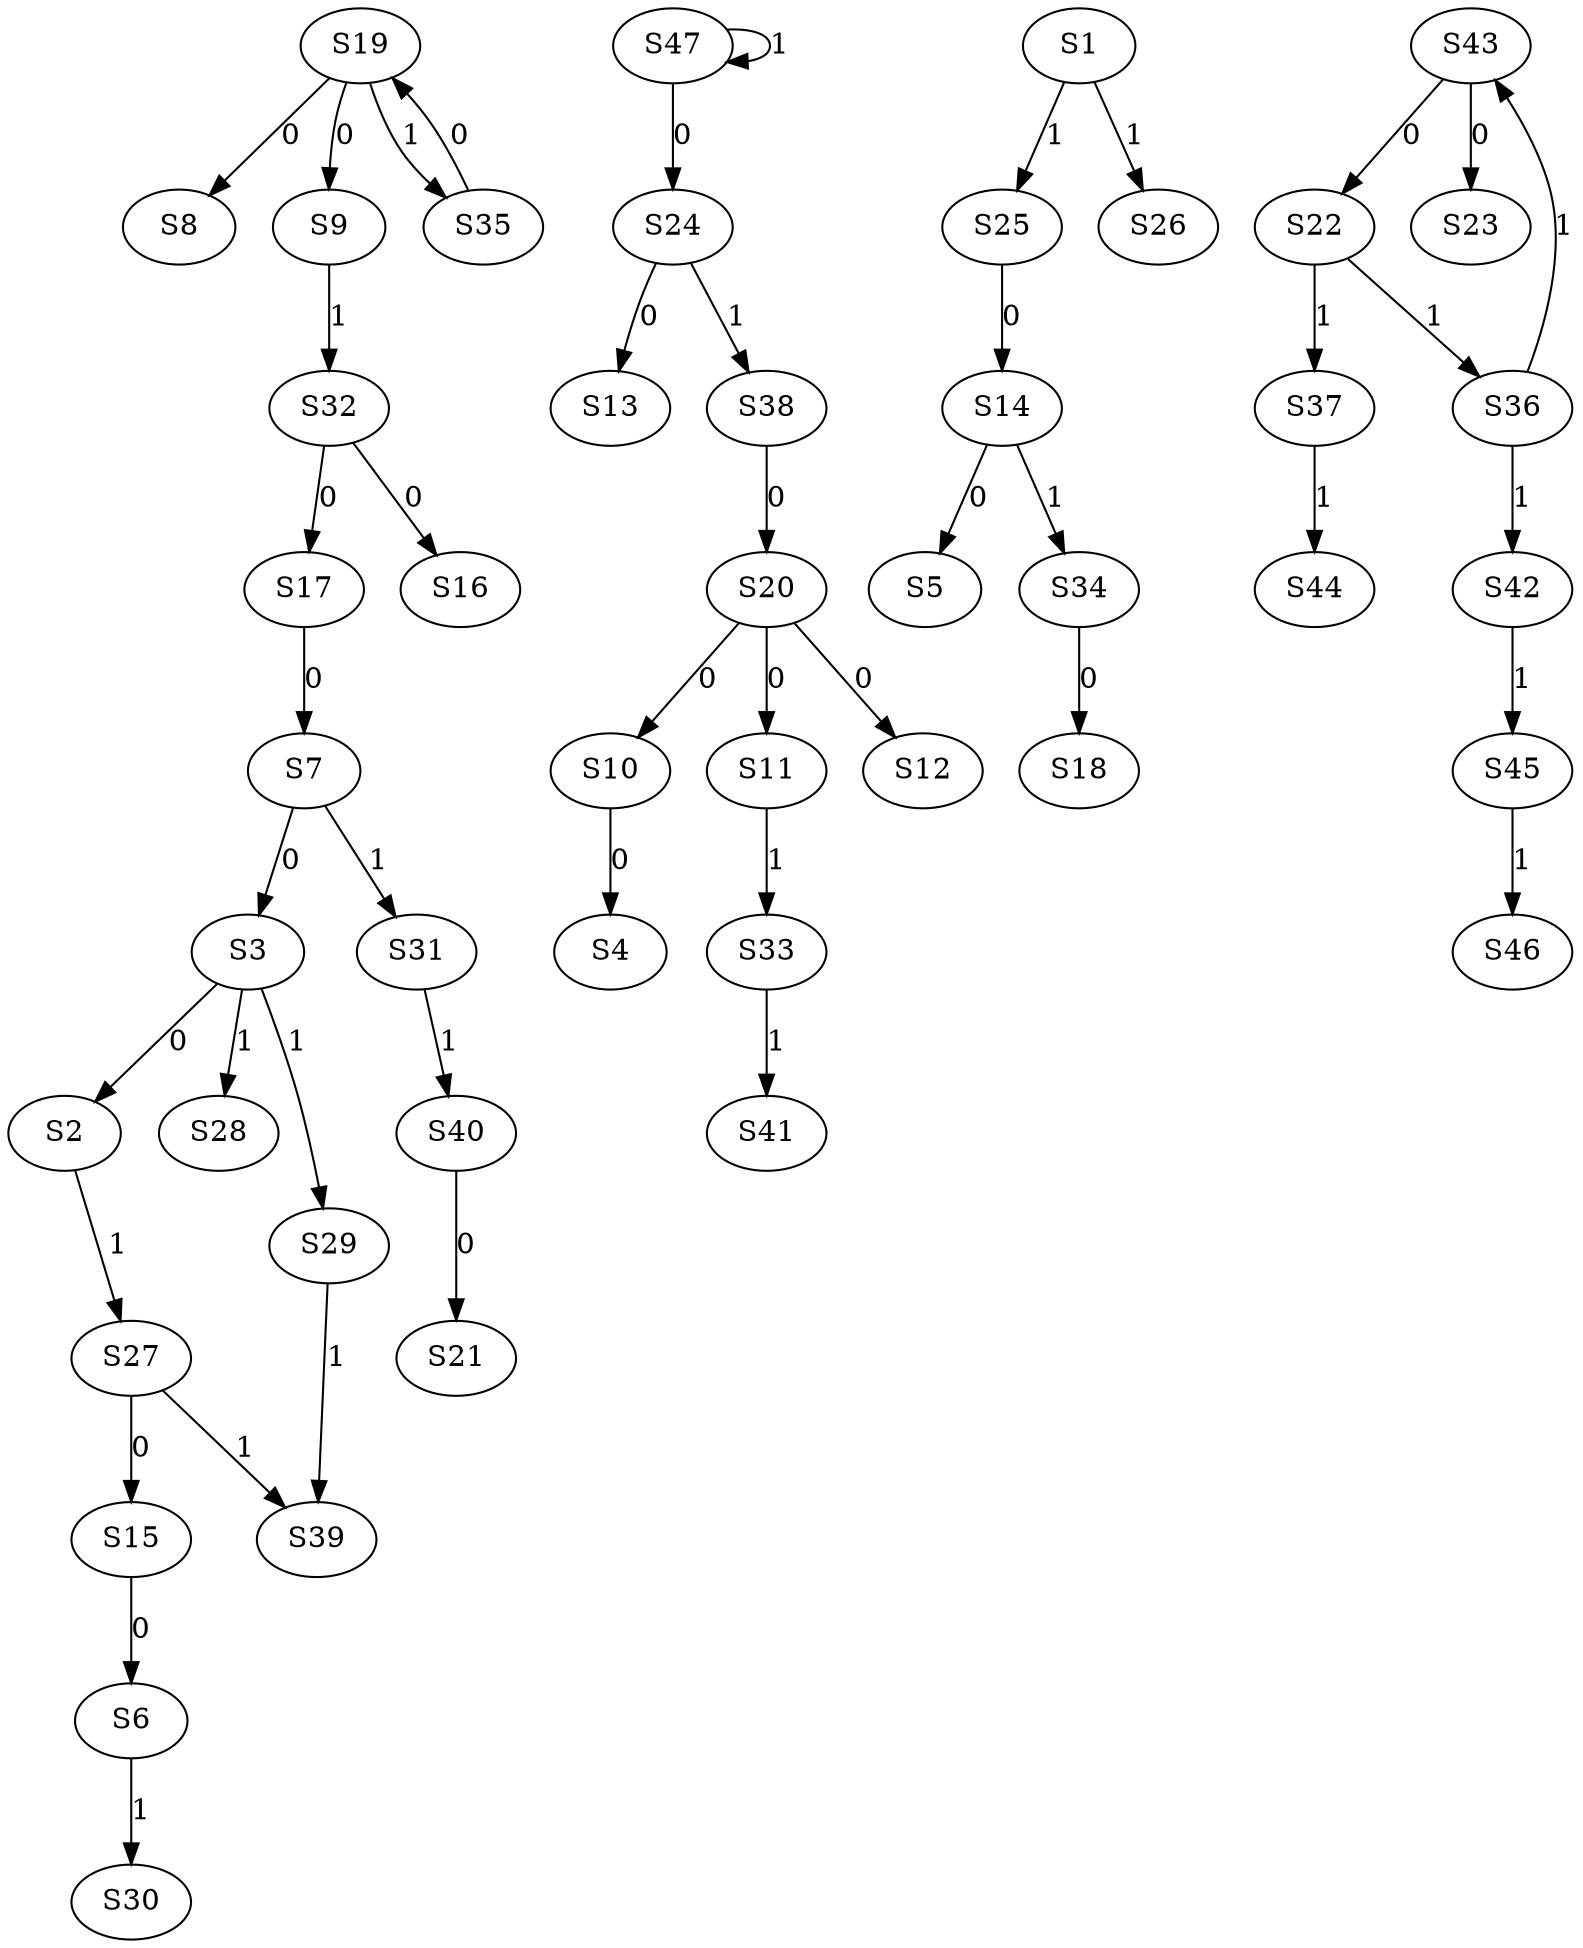 strict digraph {
	S3 -> S2 [ label = 0 ];
	S7 -> S3 [ label = 0 ];
	S10 -> S4 [ label = 0 ];
	S14 -> S5 [ label = 0 ];
	S15 -> S6 [ label = 0 ];
	S17 -> S7 [ label = 0 ];
	S19 -> S8 [ label = 0 ];
	S19 -> S9 [ label = 0 ];
	S20 -> S10 [ label = 0 ];
	S20 -> S11 [ label = 0 ];
	S20 -> S12 [ label = 0 ];
	S24 -> S13 [ label = 0 ];
	S25 -> S14 [ label = 0 ];
	S27 -> S15 [ label = 0 ];
	S32 -> S16 [ label = 0 ];
	S32 -> S17 [ label = 0 ];
	S34 -> S18 [ label = 0 ];
	S35 -> S19 [ label = 0 ];
	S38 -> S20 [ label = 0 ];
	S40 -> S21 [ label = 0 ];
	S43 -> S22 [ label = 0 ];
	S43 -> S23 [ label = 0 ];
	S47 -> S24 [ label = 0 ];
	S1 -> S25 [ label = 1 ];
	S1 -> S26 [ label = 1 ];
	S2 -> S27 [ label = 1 ];
	S3 -> S28 [ label = 1 ];
	S3 -> S29 [ label = 1 ];
	S6 -> S30 [ label = 1 ];
	S7 -> S31 [ label = 1 ];
	S9 -> S32 [ label = 1 ];
	S11 -> S33 [ label = 1 ];
	S14 -> S34 [ label = 1 ];
	S19 -> S35 [ label = 1 ];
	S22 -> S36 [ label = 1 ];
	S22 -> S37 [ label = 1 ];
	S24 -> S38 [ label = 1 ];
	S27 -> S39 [ label = 1 ];
	S31 -> S40 [ label = 1 ];
	S33 -> S41 [ label = 1 ];
	S36 -> S42 [ label = 1 ];
	S36 -> S43 [ label = 1 ];
	S37 -> S44 [ label = 1 ];
	S42 -> S45 [ label = 1 ];
	S45 -> S46 [ label = 1 ];
	S47 -> S47 [ label = 1 ];
	S29 -> S39 [ label = 1 ];
}